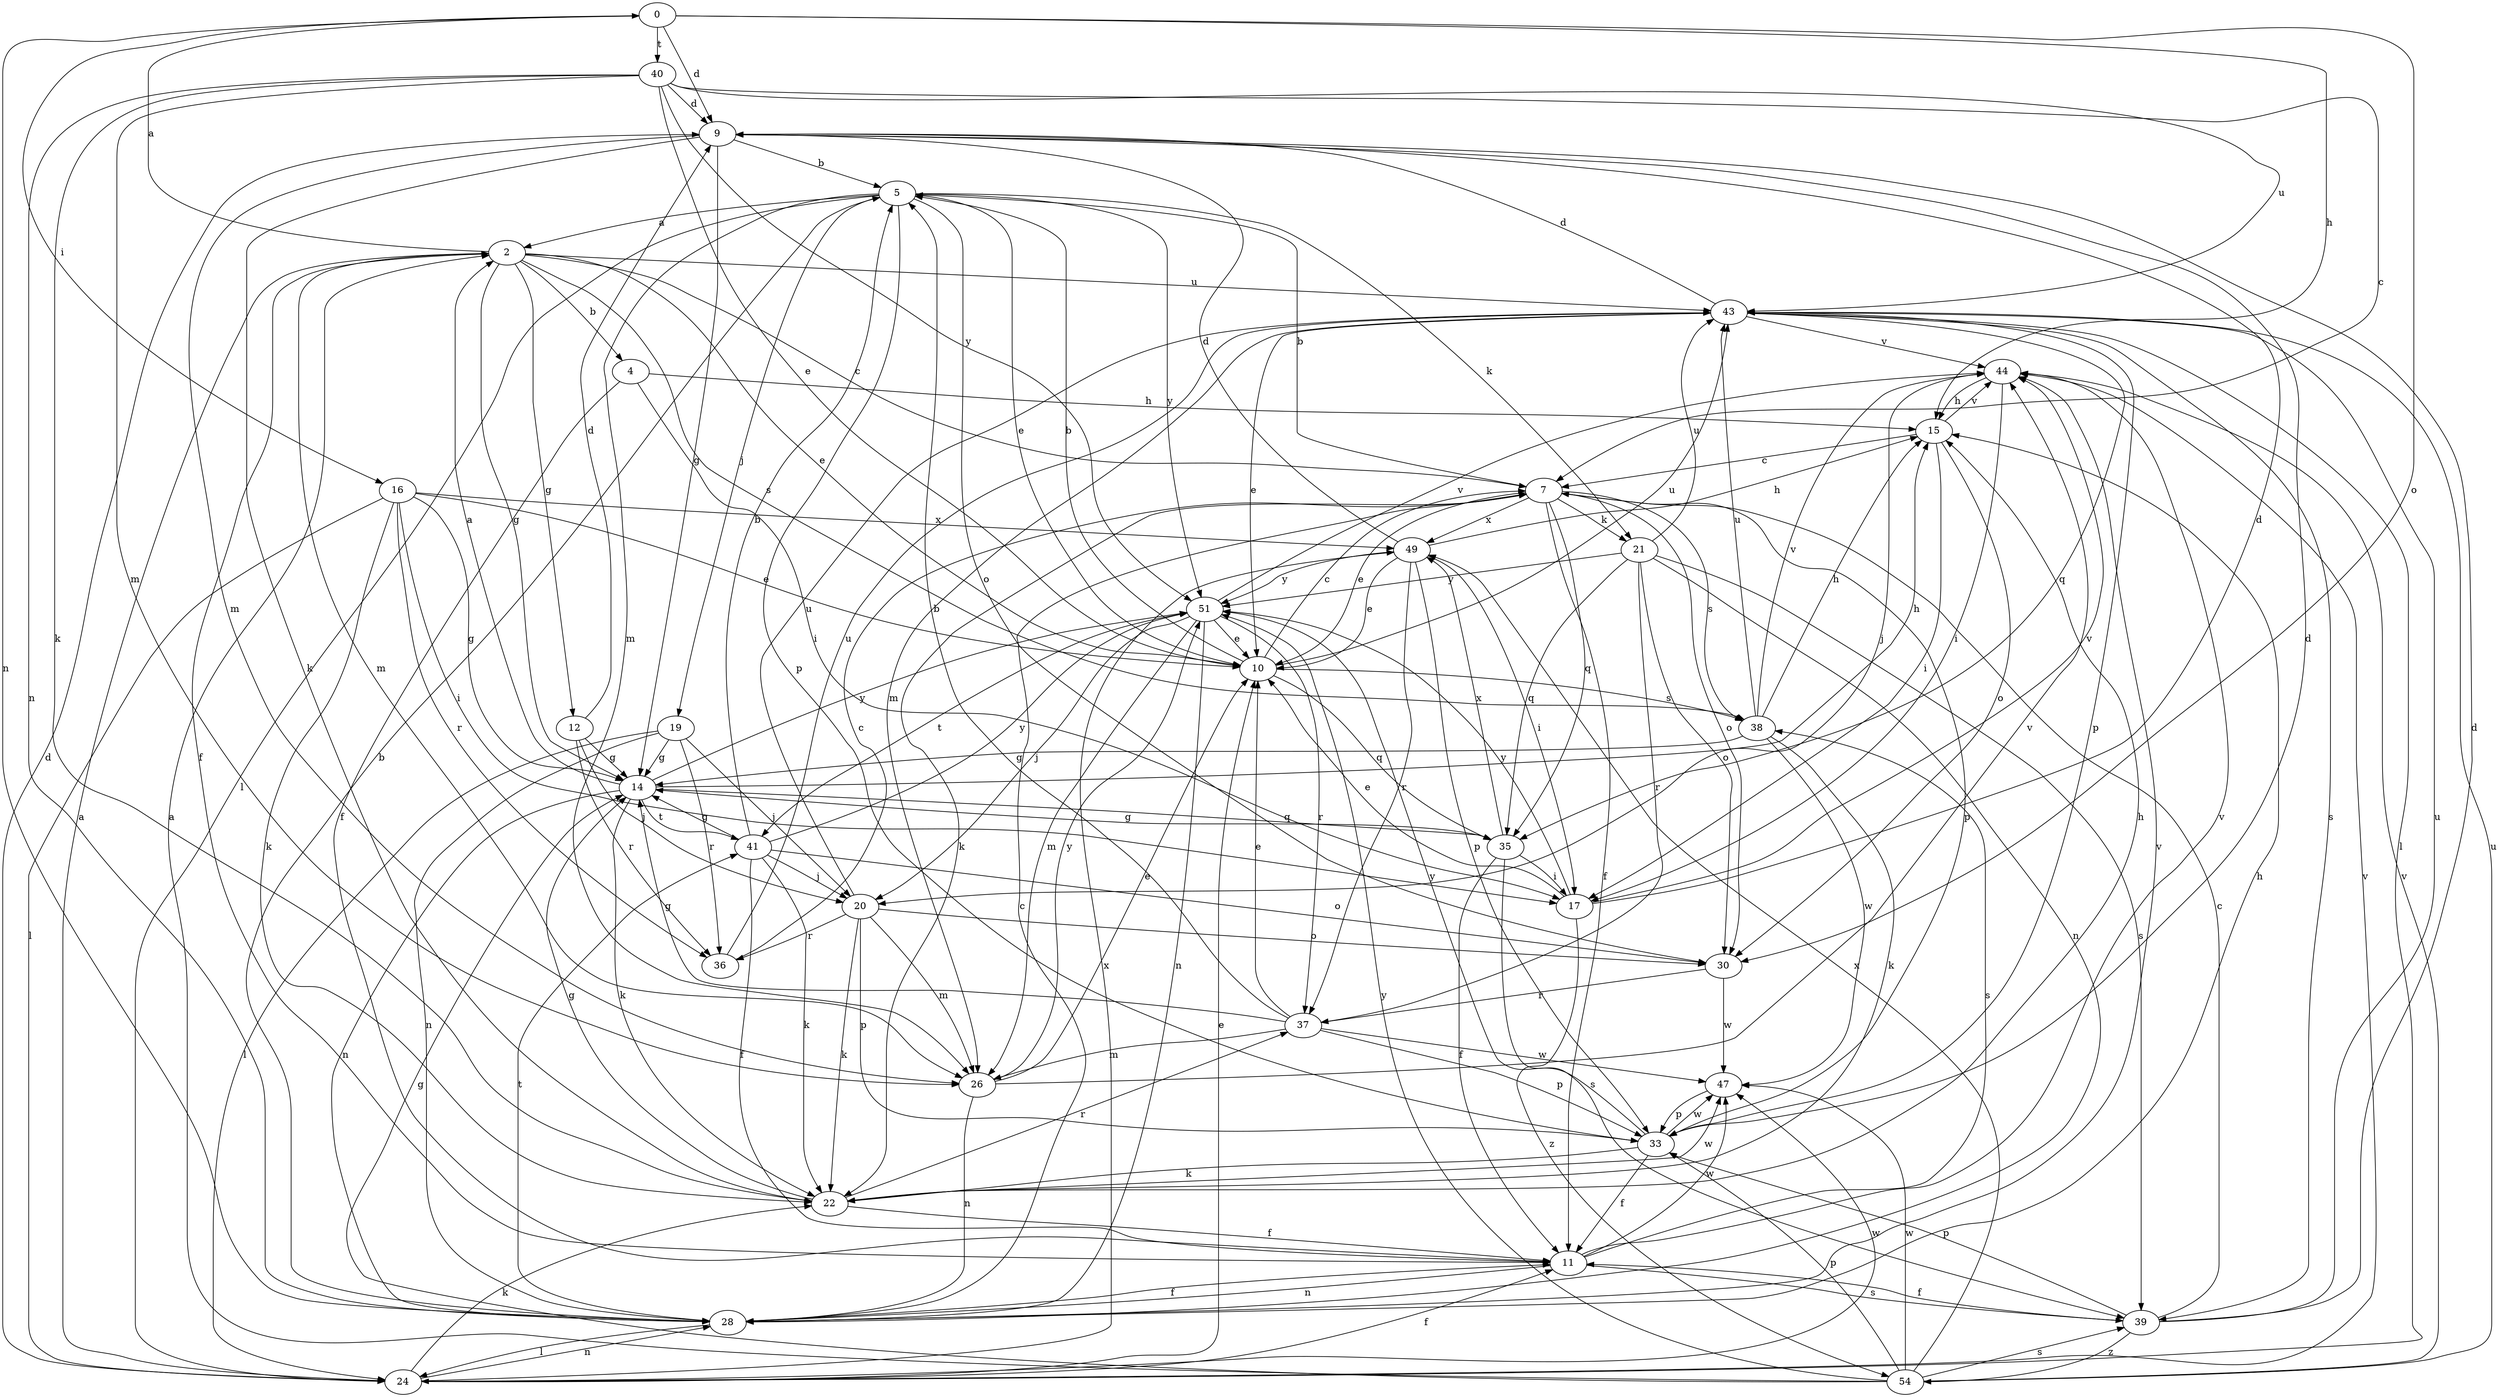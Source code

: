 strict digraph  {
0;
2;
4;
5;
7;
9;
10;
11;
12;
14;
15;
16;
17;
19;
20;
21;
22;
24;
26;
28;
30;
33;
35;
36;
37;
38;
39;
40;
41;
43;
44;
47;
49;
51;
54;
0 -> 9  [label=d];
0 -> 15  [label=h];
0 -> 16  [label=i];
0 -> 28  [label=n];
0 -> 30  [label=o];
0 -> 40  [label=t];
2 -> 0  [label=a];
2 -> 4  [label=b];
2 -> 7  [label=c];
2 -> 10  [label=e];
2 -> 11  [label=f];
2 -> 12  [label=g];
2 -> 14  [label=g];
2 -> 26  [label=m];
2 -> 38  [label=s];
2 -> 43  [label=u];
4 -> 11  [label=f];
4 -> 15  [label=h];
4 -> 17  [label=i];
5 -> 2  [label=a];
5 -> 10  [label=e];
5 -> 19  [label=j];
5 -> 21  [label=k];
5 -> 24  [label=l];
5 -> 26  [label=m];
5 -> 30  [label=o];
5 -> 33  [label=p];
5 -> 51  [label=y];
7 -> 5  [label=b];
7 -> 10  [label=e];
7 -> 11  [label=f];
7 -> 21  [label=k];
7 -> 22  [label=k];
7 -> 30  [label=o];
7 -> 33  [label=p];
7 -> 35  [label=q];
7 -> 38  [label=s];
7 -> 49  [label=x];
9 -> 5  [label=b];
9 -> 14  [label=g];
9 -> 22  [label=k];
9 -> 26  [label=m];
10 -> 5  [label=b];
10 -> 7  [label=c];
10 -> 35  [label=q];
10 -> 38  [label=s];
10 -> 43  [label=u];
11 -> 28  [label=n];
11 -> 38  [label=s];
11 -> 39  [label=s];
11 -> 44  [label=v];
11 -> 47  [label=w];
12 -> 9  [label=d];
12 -> 14  [label=g];
12 -> 20  [label=j];
12 -> 36  [label=r];
14 -> 2  [label=a];
14 -> 15  [label=h];
14 -> 22  [label=k];
14 -> 28  [label=n];
14 -> 35  [label=q];
14 -> 41  [label=t];
14 -> 51  [label=y];
15 -> 7  [label=c];
15 -> 17  [label=i];
15 -> 30  [label=o];
15 -> 44  [label=v];
16 -> 10  [label=e];
16 -> 14  [label=g];
16 -> 17  [label=i];
16 -> 22  [label=k];
16 -> 24  [label=l];
16 -> 36  [label=r];
16 -> 49  [label=x];
17 -> 9  [label=d];
17 -> 10  [label=e];
17 -> 44  [label=v];
17 -> 51  [label=y];
17 -> 54  [label=z];
19 -> 14  [label=g];
19 -> 20  [label=j];
19 -> 24  [label=l];
19 -> 28  [label=n];
19 -> 36  [label=r];
20 -> 22  [label=k];
20 -> 26  [label=m];
20 -> 30  [label=o];
20 -> 33  [label=p];
20 -> 36  [label=r];
20 -> 43  [label=u];
21 -> 28  [label=n];
21 -> 30  [label=o];
21 -> 35  [label=q];
21 -> 37  [label=r];
21 -> 39  [label=s];
21 -> 43  [label=u];
21 -> 51  [label=y];
22 -> 11  [label=f];
22 -> 14  [label=g];
22 -> 15  [label=h];
22 -> 37  [label=r];
22 -> 47  [label=w];
24 -> 2  [label=a];
24 -> 9  [label=d];
24 -> 10  [label=e];
24 -> 11  [label=f];
24 -> 22  [label=k];
24 -> 28  [label=n];
24 -> 44  [label=v];
24 -> 47  [label=w];
24 -> 49  [label=x];
26 -> 10  [label=e];
26 -> 28  [label=n];
26 -> 44  [label=v];
26 -> 51  [label=y];
28 -> 5  [label=b];
28 -> 7  [label=c];
28 -> 11  [label=f];
28 -> 15  [label=h];
28 -> 24  [label=l];
28 -> 41  [label=t];
28 -> 44  [label=v];
30 -> 37  [label=r];
30 -> 47  [label=w];
33 -> 9  [label=d];
33 -> 11  [label=f];
33 -> 22  [label=k];
33 -> 47  [label=w];
33 -> 51  [label=y];
35 -> 11  [label=f];
35 -> 14  [label=g];
35 -> 17  [label=i];
35 -> 39  [label=s];
35 -> 49  [label=x];
36 -> 7  [label=c];
36 -> 43  [label=u];
37 -> 5  [label=b];
37 -> 10  [label=e];
37 -> 14  [label=g];
37 -> 26  [label=m];
37 -> 33  [label=p];
37 -> 47  [label=w];
38 -> 14  [label=g];
38 -> 15  [label=h];
38 -> 22  [label=k];
38 -> 43  [label=u];
38 -> 44  [label=v];
38 -> 47  [label=w];
39 -> 7  [label=c];
39 -> 9  [label=d];
39 -> 11  [label=f];
39 -> 33  [label=p];
39 -> 43  [label=u];
39 -> 54  [label=z];
40 -> 7  [label=c];
40 -> 9  [label=d];
40 -> 10  [label=e];
40 -> 22  [label=k];
40 -> 26  [label=m];
40 -> 28  [label=n];
40 -> 43  [label=u];
40 -> 51  [label=y];
41 -> 5  [label=b];
41 -> 11  [label=f];
41 -> 14  [label=g];
41 -> 20  [label=j];
41 -> 22  [label=k];
41 -> 30  [label=o];
41 -> 51  [label=y];
43 -> 9  [label=d];
43 -> 10  [label=e];
43 -> 24  [label=l];
43 -> 26  [label=m];
43 -> 33  [label=p];
43 -> 35  [label=q];
43 -> 39  [label=s];
43 -> 44  [label=v];
44 -> 15  [label=h];
44 -> 17  [label=i];
44 -> 20  [label=j];
47 -> 33  [label=p];
49 -> 9  [label=d];
49 -> 10  [label=e];
49 -> 15  [label=h];
49 -> 17  [label=i];
49 -> 33  [label=p];
49 -> 37  [label=r];
49 -> 51  [label=y];
51 -> 10  [label=e];
51 -> 20  [label=j];
51 -> 26  [label=m];
51 -> 28  [label=n];
51 -> 37  [label=r];
51 -> 41  [label=t];
51 -> 44  [label=v];
54 -> 2  [label=a];
54 -> 14  [label=g];
54 -> 33  [label=p];
54 -> 39  [label=s];
54 -> 43  [label=u];
54 -> 44  [label=v];
54 -> 47  [label=w];
54 -> 49  [label=x];
54 -> 51  [label=y];
}
